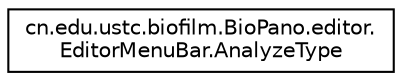 digraph "Graphical Class Hierarchy"
{
  edge [fontname="Helvetica",fontsize="10",labelfontname="Helvetica",labelfontsize="10"];
  node [fontname="Helvetica",fontsize="10",shape=record];
  rankdir="LR";
  Node1 [label="cn.edu.ustc.biofilm.BioPano.editor.\lEditorMenuBar.AnalyzeType",height=0.2,width=0.4,color="black", fillcolor="white", style="filled",URL="$enumcn_1_1edu_1_1ustc_1_1biofilm_1_1_bio_pano_1_1editor_1_1_editor_menu_bar_1_1_analyze_type.html"];
}

